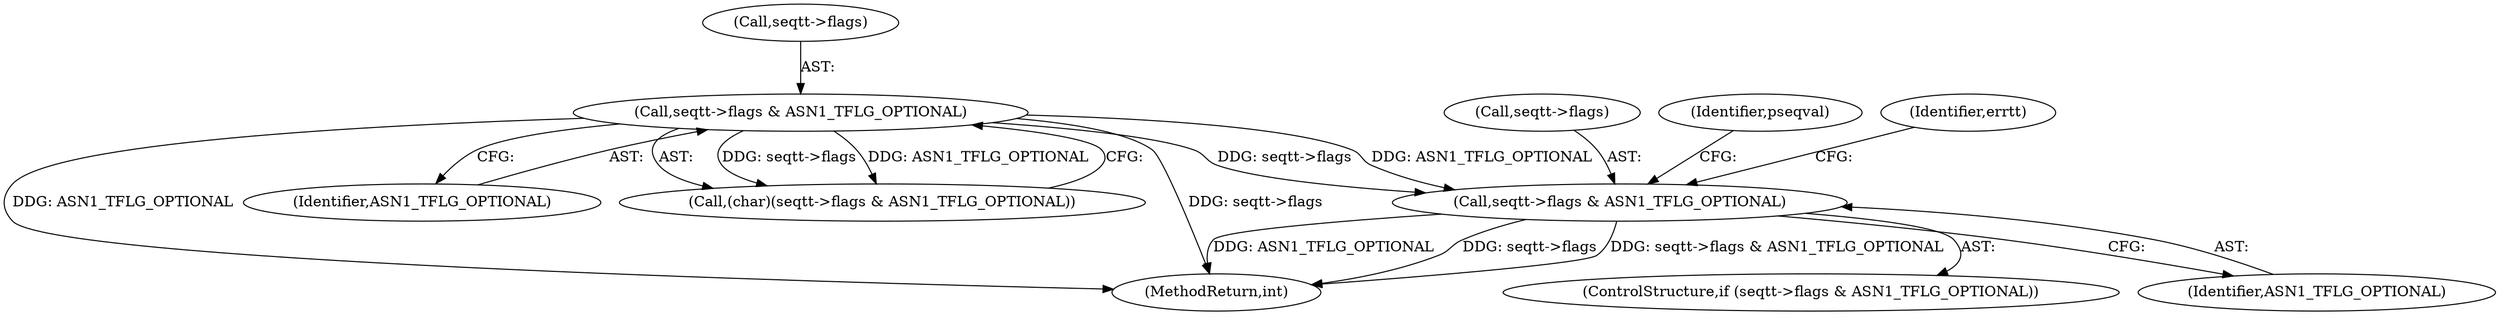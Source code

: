 digraph "0_openssl_cc598f321fbac9c04da5766243ed55d55948637d@pointer" {
"1000951" [label="(Call,seqtt->flags & ASN1_TFLG_OPTIONAL)"];
"1000865" [label="(Call,seqtt->flags & ASN1_TFLG_OPTIONAL)"];
"1001034" [label="(MethodReturn,int)"];
"1000866" [label="(Call,seqtt->flags)"];
"1000865" [label="(Call,seqtt->flags & ASN1_TFLG_OPTIONAL)"];
"1000950" [label="(ControlStructure,if (seqtt->flags & ASN1_TFLG_OPTIONAL))"];
"1000955" [label="(Identifier,ASN1_TFLG_OPTIONAL)"];
"1000952" [label="(Call,seqtt->flags)"];
"1000959" [label="(Identifier,pseqval)"];
"1000951" [label="(Call,seqtt->flags & ASN1_TFLG_OPTIONAL)"];
"1000869" [label="(Identifier,ASN1_TFLG_OPTIONAL)"];
"1000969" [label="(Identifier,errtt)"];
"1000863" [label="(Call,(char)(seqtt->flags & ASN1_TFLG_OPTIONAL))"];
"1000951" -> "1000950"  [label="AST: "];
"1000951" -> "1000955"  [label="CFG: "];
"1000952" -> "1000951"  [label="AST: "];
"1000955" -> "1000951"  [label="AST: "];
"1000959" -> "1000951"  [label="CFG: "];
"1000969" -> "1000951"  [label="CFG: "];
"1000951" -> "1001034"  [label="DDG: seqtt->flags"];
"1000951" -> "1001034"  [label="DDG: seqtt->flags & ASN1_TFLG_OPTIONAL"];
"1000951" -> "1001034"  [label="DDG: ASN1_TFLG_OPTIONAL"];
"1000865" -> "1000951"  [label="DDG: seqtt->flags"];
"1000865" -> "1000951"  [label="DDG: ASN1_TFLG_OPTIONAL"];
"1000865" -> "1000863"  [label="AST: "];
"1000865" -> "1000869"  [label="CFG: "];
"1000866" -> "1000865"  [label="AST: "];
"1000869" -> "1000865"  [label="AST: "];
"1000863" -> "1000865"  [label="CFG: "];
"1000865" -> "1001034"  [label="DDG: seqtt->flags"];
"1000865" -> "1001034"  [label="DDG: ASN1_TFLG_OPTIONAL"];
"1000865" -> "1000863"  [label="DDG: seqtt->flags"];
"1000865" -> "1000863"  [label="DDG: ASN1_TFLG_OPTIONAL"];
}
